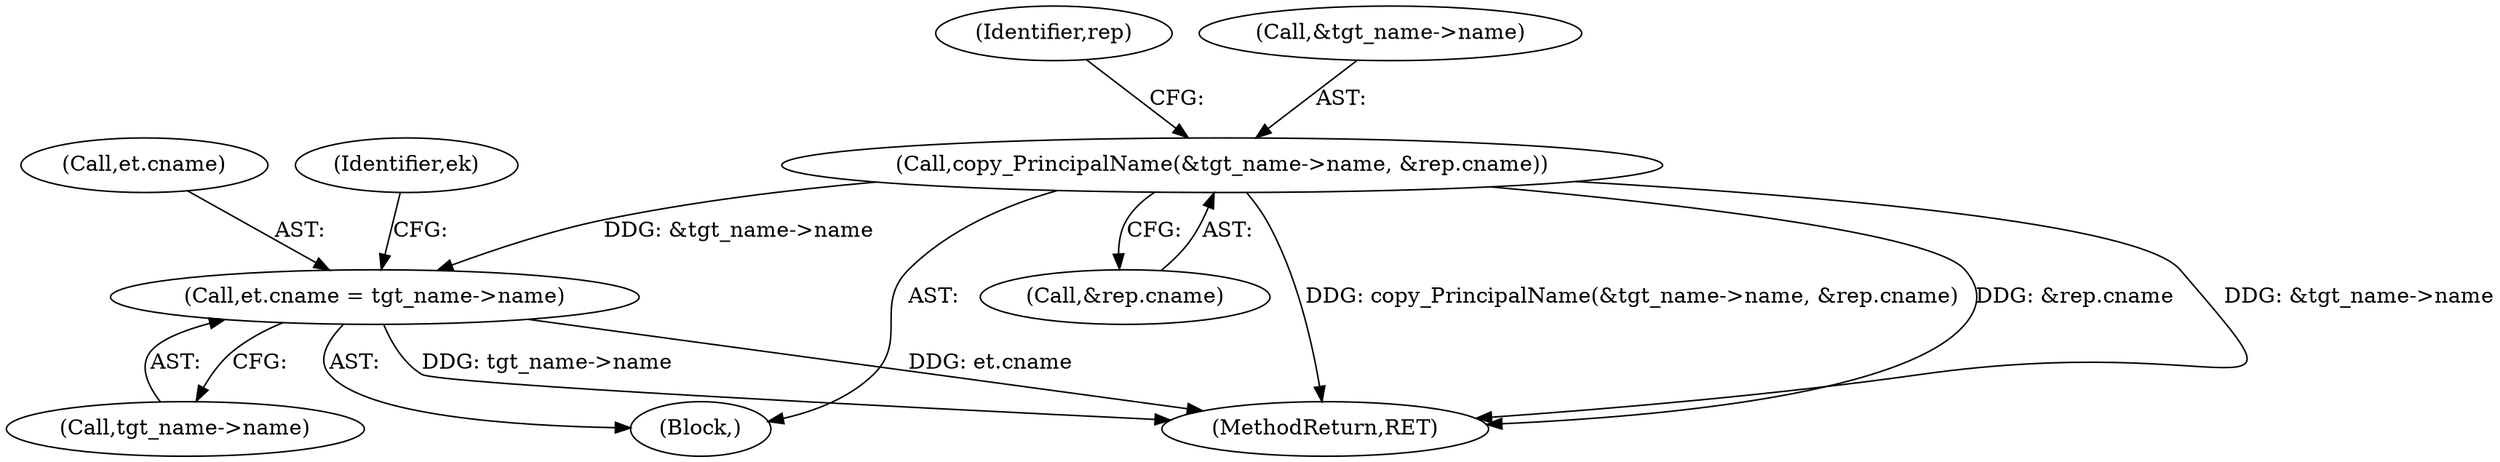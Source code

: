 digraph "0_heimdal_b1e699103f08d6a0ca46a122193c9da65f6cf837_1@API" {
"1000294" [label="(Call,copy_PrincipalName(&tgt_name->name, &rep.cname))"];
"1000800" [label="(Call,et.cname = tgt_name->name)"];
"1000135" [label="(Block,)"];
"1000306" [label="(Identifier,rep)"];
"1000801" [label="(Call,et.cname)"];
"1001122" [label="(MethodReturn,RET)"];
"1000299" [label="(Call,&rep.cname)"];
"1000809" [label="(Identifier,ek)"];
"1000295" [label="(Call,&tgt_name->name)"];
"1000804" [label="(Call,tgt_name->name)"];
"1000800" [label="(Call,et.cname = tgt_name->name)"];
"1000294" [label="(Call,copy_PrincipalName(&tgt_name->name, &rep.cname))"];
"1000294" -> "1000135"  [label="AST: "];
"1000294" -> "1000299"  [label="CFG: "];
"1000295" -> "1000294"  [label="AST: "];
"1000299" -> "1000294"  [label="AST: "];
"1000306" -> "1000294"  [label="CFG: "];
"1000294" -> "1001122"  [label="DDG: copy_PrincipalName(&tgt_name->name, &rep.cname)"];
"1000294" -> "1001122"  [label="DDG: &rep.cname"];
"1000294" -> "1001122"  [label="DDG: &tgt_name->name"];
"1000294" -> "1000800"  [label="DDG: &tgt_name->name"];
"1000800" -> "1000135"  [label="AST: "];
"1000800" -> "1000804"  [label="CFG: "];
"1000801" -> "1000800"  [label="AST: "];
"1000804" -> "1000800"  [label="AST: "];
"1000809" -> "1000800"  [label="CFG: "];
"1000800" -> "1001122"  [label="DDG: tgt_name->name"];
"1000800" -> "1001122"  [label="DDG: et.cname"];
}
